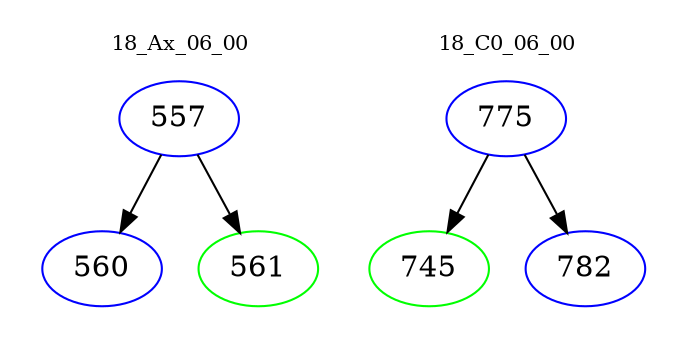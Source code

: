 digraph{
subgraph cluster_0 {
color = white
label = "18_Ax_06_00";
fontsize=10;
T0_557 [label="557", color="blue"]
T0_557 -> T0_560 [color="black"]
T0_560 [label="560", color="blue"]
T0_557 -> T0_561 [color="black"]
T0_561 [label="561", color="green"]
}
subgraph cluster_1 {
color = white
label = "18_C0_06_00";
fontsize=10;
T1_775 [label="775", color="blue"]
T1_775 -> T1_745 [color="black"]
T1_745 [label="745", color="green"]
T1_775 -> T1_782 [color="black"]
T1_782 [label="782", color="blue"]
}
}
